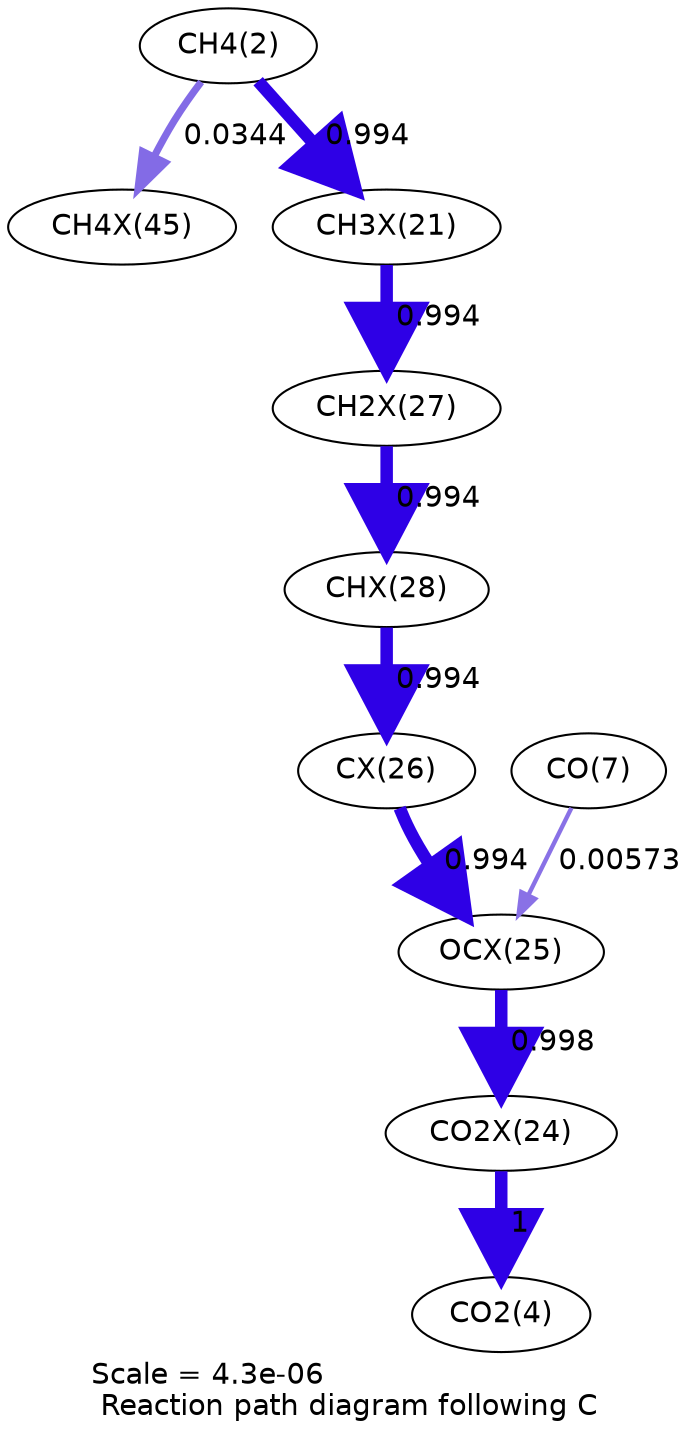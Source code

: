 digraph reaction_paths {
center=1;
s4 -> s46[fontname="Helvetica", penwidth=3.46, arrowsize=1.73, color="0.7, 0.534, 0.9"
, label=" 0.0344"];
s4 -> s38[fontname="Helvetica", penwidth=6, arrowsize=3, color="0.7, 1.49, 0.9"
, label=" 0.994"];
s38 -> s44[fontname="Helvetica", penwidth=6, arrowsize=3, color="0.7, 1.49, 0.9"
, label=" 0.994"];
s44 -> s45[fontname="Helvetica", penwidth=6, arrowsize=3, color="0.7, 1.49, 0.9"
, label=" 0.994"];
s45 -> s43[fontname="Helvetica", penwidth=6, arrowsize=3, color="0.7, 1.49, 0.9"
, label=" 0.994"];
s43 -> s42[fontname="Helvetica", penwidth=6, arrowsize=3, color="0.7, 1.49, 0.9"
, label=" 0.994"];
s9 -> s42[fontname="Helvetica", penwidth=2.1, arrowsize=1.05, color="0.7, 0.506, 0.9"
, label=" 0.00573"];
s42 -> s41[fontname="Helvetica", penwidth=6, arrowsize=3, color="0.7, 1.5, 0.9"
, label=" 0.998"];
s41 -> s6[fontname="Helvetica", penwidth=6, arrowsize=3, color="0.7, 1.5, 0.9"
, label=" 1"];
s4 [ fontname="Helvetica", label="CH4(2)"];
s6 [ fontname="Helvetica", label="CO2(4)"];
s9 [ fontname="Helvetica", label="CO(7)"];
s38 [ fontname="Helvetica", label="CH3X(21)"];
s41 [ fontname="Helvetica", label="CO2X(24)"];
s42 [ fontname="Helvetica", label="OCX(25)"];
s43 [ fontname="Helvetica", label="CX(26)"];
s44 [ fontname="Helvetica", label="CH2X(27)"];
s45 [ fontname="Helvetica", label="CHX(28)"];
s46 [ fontname="Helvetica", label="CH4X(45)"];
 label = "Scale = 4.3e-06\l Reaction path diagram following C";
 fontname = "Helvetica";
}
